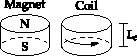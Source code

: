 import solids;
settings.prc=false;
settings.render=0;

texpreamble("
\usepackage{mathpazo}
\providecommand\lengthCoil{L_c}
");

size(5cm,5cm);
currentprojection=orthographic(5,0,2,up=-X);
currentlight=Viewport;

real rm = 4, rc=4;
real dz = 0, dy = 10, lm = 4, lc = 4;
real l;

revolution r=cylinder(O,rc,lc,Z);
draw(r,black+thick());

path3 p = Z*(dz+lm/2)+sin(pi/6)*Y*rm+cos(pi/6)*X*rm ..
  Z*(dz+lm/2)+X*rm ..
  Z*(dz+lm/2)-sin(pi/3)*Y*rm+cos(pi/3)*X*rm;

draw( shift(Y*dy)*reverse(p) , arrow=Arrow3 , thick() );

label("S",O);
label("N",Z*lc);

label("Magnet",Z*1.8*lc);
label("Coil",dy*Y+Z*1.8*lc);

revolution r=cylinder(dy*Y,rm,lm,Z);
draw(r,black+thick());

draw("$\lengthCoil$",16Y--16Y+Z*lc,Bars3(dir=Y));

// Axis:
//draw(O--Z*(dz+lm),dotted);


